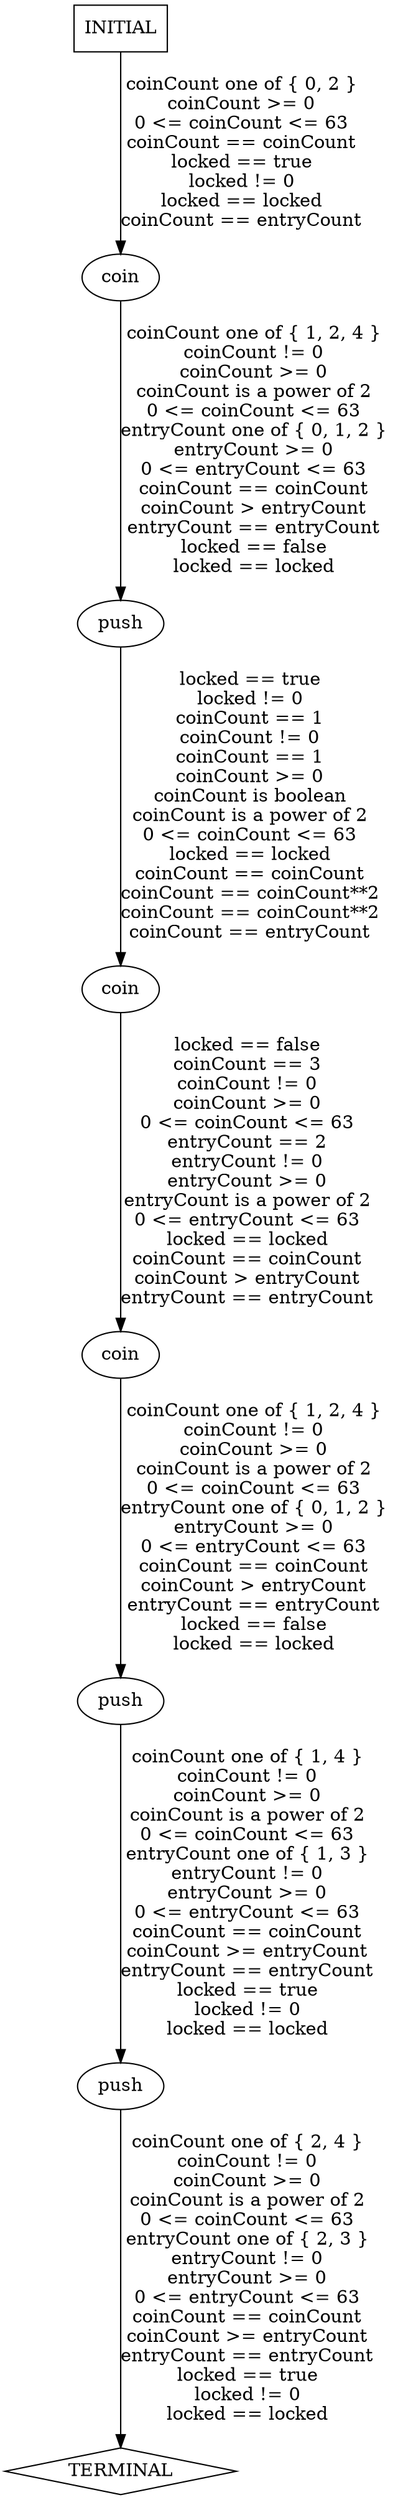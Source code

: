 digraph {
  0 [label="coin"];
  1 [label="coin"];
  2 [label="coin"];
  3 [label="push"];
  4 [label="push"];
  5 [label="push"];
  6 [label="TERMINAL",shape=diamond];
  7 [label="INITIAL",shape=box];
0->3 [label="coinCount one of { 1, 2, 4 }\ncoinCount != 0\ncoinCount >= 0\ncoinCount is a power of 2\n0 <= coinCount <= 63\nentryCount one of { 0, 1, 2 }\nentryCount >= 0\n0 <= entryCount <= 63\ncoinCount == coinCount\ncoinCount > entryCount\nentryCount == entryCount\nlocked == false\nlocked == locked",];
1->2 [label="locked == false\ncoinCount == 3\ncoinCount != 0\ncoinCount >= 0\n0 <= coinCount <= 63\nentryCount == 2\nentryCount != 0\nentryCount >= 0\nentryCount is a power of 2\n0 <= entryCount <= 63\nlocked == locked\ncoinCount == coinCount\ncoinCount > entryCount\nentryCount == entryCount",];
2->4 [label="coinCount one of { 1, 2, 4 }\ncoinCount != 0\ncoinCount >= 0\ncoinCount is a power of 2\n0 <= coinCount <= 63\nentryCount one of { 0, 1, 2 }\nentryCount >= 0\n0 <= entryCount <= 63\ncoinCount == coinCount\ncoinCount > entryCount\nentryCount == entryCount\nlocked == false\nlocked == locked",];
3->1 [label="locked == true\nlocked != 0\ncoinCount == 1\ncoinCount != 0\ncoinCount == 1\ncoinCount >= 0\ncoinCount is boolean\ncoinCount is a power of 2\n0 <= coinCount <= 63\nlocked == locked\ncoinCount == coinCount\ncoinCount == coinCount**2\ncoinCount == coinCount**2\ncoinCount == entryCount",];
4->5 [label="coinCount one of { 1, 4 }\ncoinCount != 0\ncoinCount >= 0\ncoinCount is a power of 2\n0 <= coinCount <= 63\nentryCount one of { 1, 3 }\nentryCount != 0\nentryCount >= 0\n0 <= entryCount <= 63\ncoinCount == coinCount\ncoinCount >= entryCount\nentryCount == entryCount\nlocked == true\nlocked != 0\nlocked == locked",];
5->6 [label="coinCount one of { 2, 4 }\ncoinCount != 0\ncoinCount >= 0\ncoinCount is a power of 2\n0 <= coinCount <= 63\nentryCount one of { 2, 3 }\nentryCount != 0\nentryCount >= 0\n0 <= entryCount <= 63\ncoinCount == coinCount\ncoinCount >= entryCount\nentryCount == entryCount\nlocked == true\nlocked != 0\nlocked == locked",];
7->0 [label="coinCount one of { 0, 2 }\ncoinCount >= 0\n0 <= coinCount <= 63\ncoinCount == coinCount\nlocked == true\nlocked != 0\nlocked == locked\ncoinCount == entryCount",];
} // digraph {
